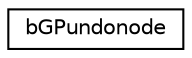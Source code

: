 digraph G
{
  edge [fontname="Helvetica",fontsize="10",labelfontname="Helvetica",labelfontsize="10"];
  node [fontname="Helvetica",fontsize="10",shape=record];
  rankdir=LR;
  Node1 [label="bGPundonode",height=0.2,width=0.4,color="black", fillcolor="white", style="filled",URL="$d8/dea/structbGPundonode.html"];
}
